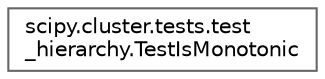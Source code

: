 digraph "Graphical Class Hierarchy"
{
 // LATEX_PDF_SIZE
  bgcolor="transparent";
  edge [fontname=Helvetica,fontsize=10,labelfontname=Helvetica,labelfontsize=10];
  node [fontname=Helvetica,fontsize=10,shape=box,height=0.2,width=0.4];
  rankdir="LR";
  Node0 [id="Node000000",label="scipy.cluster.tests.test\l_hierarchy.TestIsMonotonic",height=0.2,width=0.4,color="grey40", fillcolor="white", style="filled",URL="$d1/d73/classscipy_1_1cluster_1_1tests_1_1test__hierarchy_1_1TestIsMonotonic.html",tooltip=" "];
}
